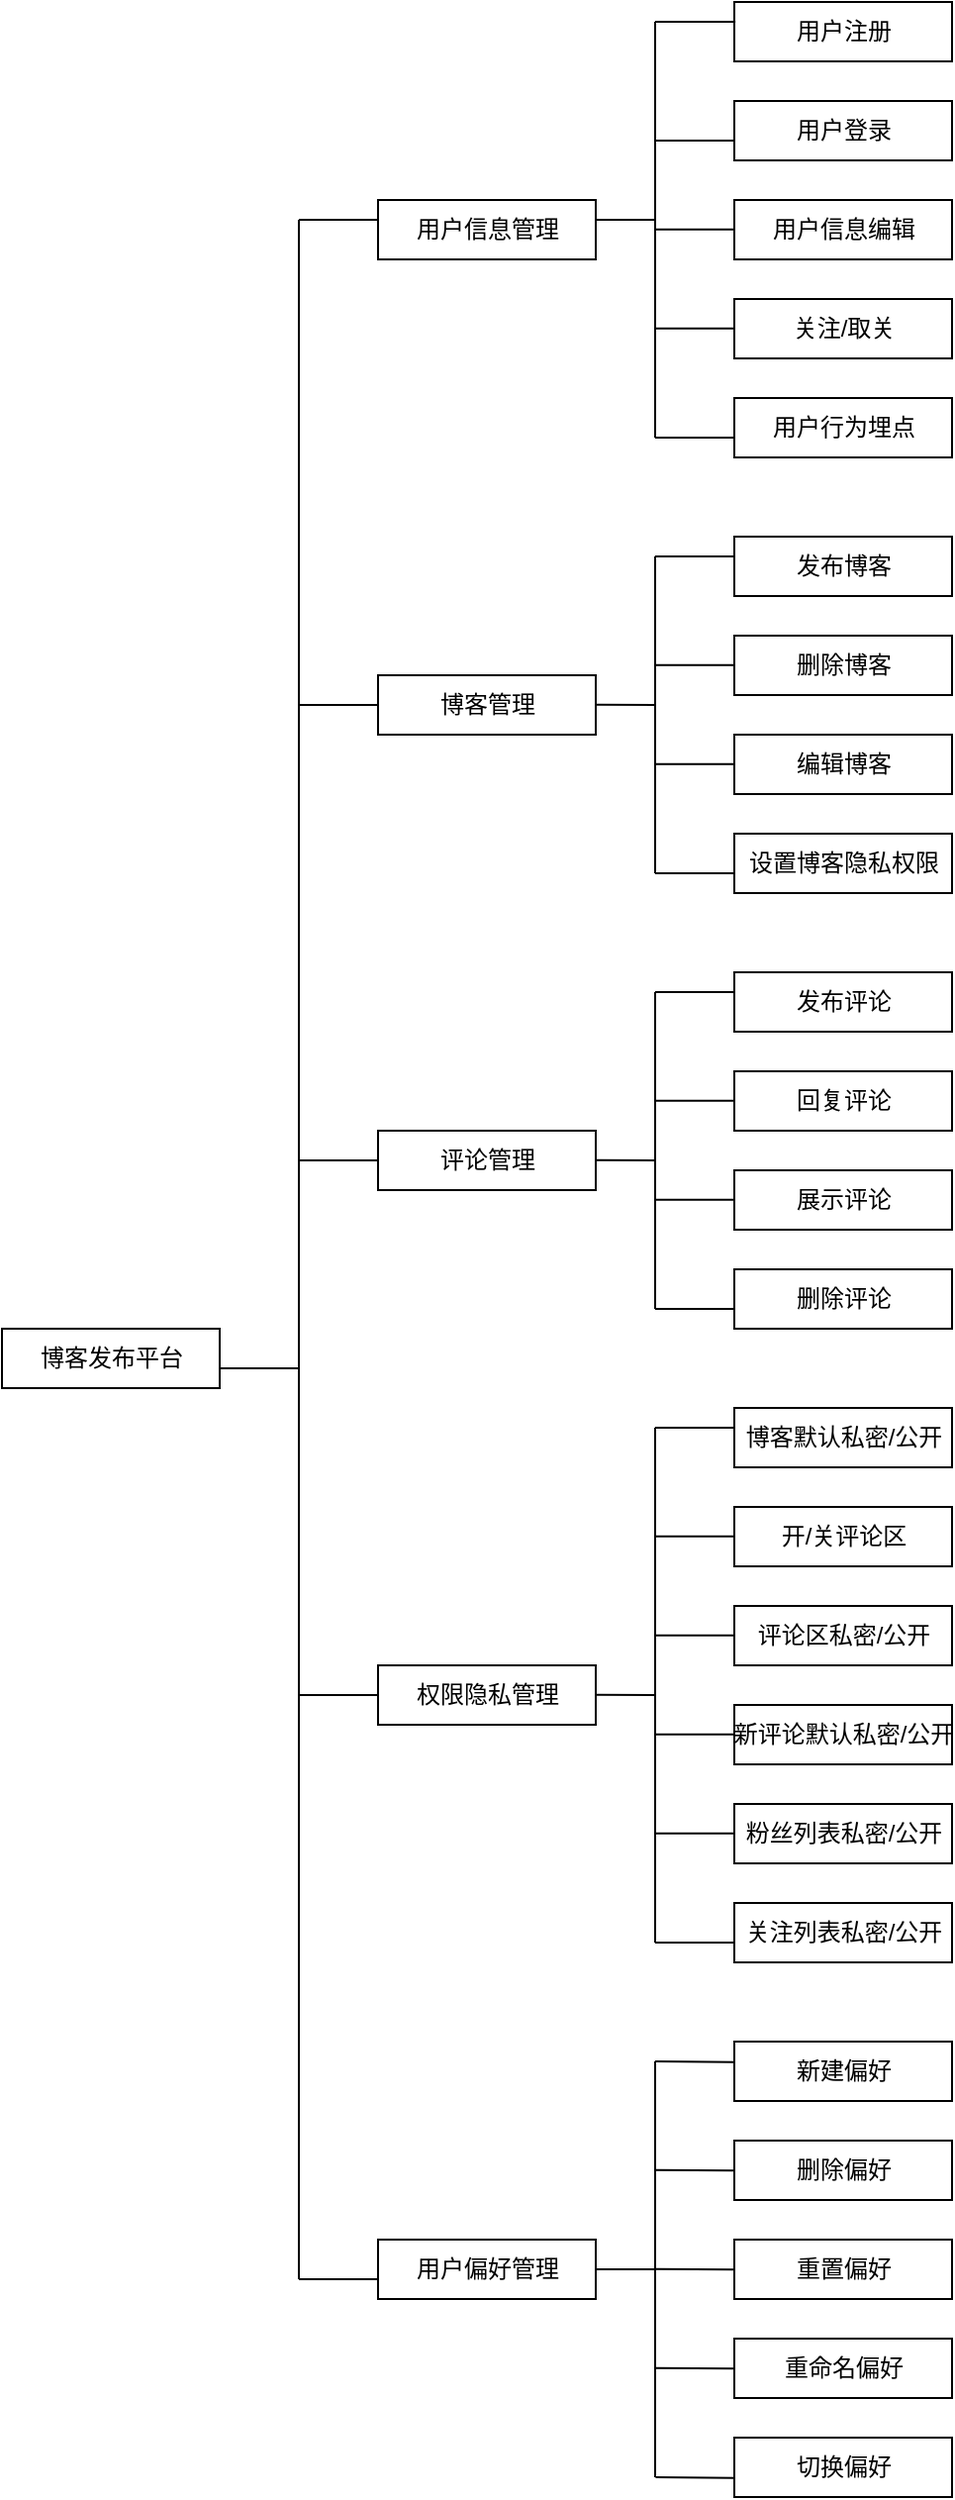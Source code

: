 <mxfile version="17.1.2" type="github">
  <diagram id="d-U0d1p46qxexb8Z6TgB" name="第 1 页">
    <mxGraphModel dx="1093" dy="556" grid="1" gridSize="10" guides="1" tooltips="1" connect="1" arrows="1" fold="1" page="1" pageScale="1" pageWidth="827" pageHeight="1169" math="0" shadow="0">
      <root>
        <mxCell id="0" />
        <mxCell id="1" parent="0" />
        <mxCell id="C9Y4gFjEJ6BBRUexVg0w-2" value="博客发布平台" style="html=1;" vertex="1" parent="1">
          <mxGeometry x="10" y="670" width="110" height="30" as="geometry" />
        </mxCell>
        <mxCell id="C9Y4gFjEJ6BBRUexVg0w-4" value="用户信息管理" style="html=1;" vertex="1" parent="1">
          <mxGeometry x="200" y="100" width="110" height="30" as="geometry" />
        </mxCell>
        <mxCell id="C9Y4gFjEJ6BBRUexVg0w-5" value="博客管理" style="html=1;" vertex="1" parent="1">
          <mxGeometry x="200" y="340" width="110" height="30" as="geometry" />
        </mxCell>
        <mxCell id="C9Y4gFjEJ6BBRUexVg0w-6" value="评论管理" style="html=1;" vertex="1" parent="1">
          <mxGeometry x="200" y="570" width="110" height="30" as="geometry" />
        </mxCell>
        <mxCell id="C9Y4gFjEJ6BBRUexVg0w-7" value="权限隐私管理" style="html=1;" vertex="1" parent="1">
          <mxGeometry x="200" y="840" width="110" height="30" as="geometry" />
        </mxCell>
        <mxCell id="C9Y4gFjEJ6BBRUexVg0w-8" value="用户偏好管理" style="html=1;" vertex="1" parent="1">
          <mxGeometry x="200" y="1130" width="110" height="30" as="geometry" />
        </mxCell>
        <mxCell id="C9Y4gFjEJ6BBRUexVg0w-10" value="用户登录" style="html=1;" vertex="1" parent="1">
          <mxGeometry x="380" y="50" width="110" height="30" as="geometry" />
        </mxCell>
        <mxCell id="C9Y4gFjEJ6BBRUexVg0w-11" value="用户注册" style="html=1;" vertex="1" parent="1">
          <mxGeometry x="380" width="110" height="30" as="geometry" />
        </mxCell>
        <mxCell id="C9Y4gFjEJ6BBRUexVg0w-12" value="关注/取关" style="html=1;" vertex="1" parent="1">
          <mxGeometry x="380" y="150" width="110" height="30" as="geometry" />
        </mxCell>
        <mxCell id="C9Y4gFjEJ6BBRUexVg0w-13" value="用户信息编辑" style="html=1;" vertex="1" parent="1">
          <mxGeometry x="380" y="100" width="110" height="30" as="geometry" />
        </mxCell>
        <mxCell id="C9Y4gFjEJ6BBRUexVg0w-15" value="用户行为埋点" style="html=1;" vertex="1" parent="1">
          <mxGeometry x="380" y="200" width="110" height="30" as="geometry" />
        </mxCell>
        <mxCell id="C9Y4gFjEJ6BBRUexVg0w-17" value="编辑博客" style="html=1;" vertex="1" parent="1">
          <mxGeometry x="380" y="370" width="110" height="30" as="geometry" />
        </mxCell>
        <mxCell id="C9Y4gFjEJ6BBRUexVg0w-18" value="发布博客" style="html=1;" vertex="1" parent="1">
          <mxGeometry x="380" y="270" width="110" height="30" as="geometry" />
        </mxCell>
        <mxCell id="C9Y4gFjEJ6BBRUexVg0w-19" value="设置博客隐私权限" style="html=1;" vertex="1" parent="1">
          <mxGeometry x="380" y="420" width="110" height="30" as="geometry" />
        </mxCell>
        <mxCell id="C9Y4gFjEJ6BBRUexVg0w-20" value="删除博客" style="html=1;" vertex="1" parent="1">
          <mxGeometry x="380" y="320" width="110" height="30" as="geometry" />
        </mxCell>
        <mxCell id="C9Y4gFjEJ6BBRUexVg0w-22" value="发布评论" style="html=1;" vertex="1" parent="1">
          <mxGeometry x="380" y="490" width="110" height="30" as="geometry" />
        </mxCell>
        <mxCell id="C9Y4gFjEJ6BBRUexVg0w-23" value="展示评论" style="html=1;" vertex="1" parent="1">
          <mxGeometry x="380" y="590" width="110" height="30" as="geometry" />
        </mxCell>
        <mxCell id="C9Y4gFjEJ6BBRUexVg0w-24" value="删除评论" style="html=1;" vertex="1" parent="1">
          <mxGeometry x="380" y="640" width="110" height="30" as="geometry" />
        </mxCell>
        <mxCell id="C9Y4gFjEJ6BBRUexVg0w-25" value="回复评论" style="html=1;" vertex="1" parent="1">
          <mxGeometry x="380" y="540" width="110" height="30" as="geometry" />
        </mxCell>
        <mxCell id="C9Y4gFjEJ6BBRUexVg0w-26" value="博客默认私密/公开" style="html=1;" vertex="1" parent="1">
          <mxGeometry x="380" y="710" width="110" height="30" as="geometry" />
        </mxCell>
        <mxCell id="C9Y4gFjEJ6BBRUexVg0w-27" value="评论区私密/公开" style="html=1;" vertex="1" parent="1">
          <mxGeometry x="380" y="810" width="110" height="30" as="geometry" />
        </mxCell>
        <mxCell id="C9Y4gFjEJ6BBRUexVg0w-28" value="开/关评论区" style="html=1;" vertex="1" parent="1">
          <mxGeometry x="380" y="760" width="110" height="30" as="geometry" />
        </mxCell>
        <mxCell id="C9Y4gFjEJ6BBRUexVg0w-29" value="粉丝列表私密/公开" style="html=1;" vertex="1" parent="1">
          <mxGeometry x="380" y="910" width="110" height="30" as="geometry" />
        </mxCell>
        <mxCell id="C9Y4gFjEJ6BBRUexVg0w-30" value="关注列表私密/公开" style="html=1;" vertex="1" parent="1">
          <mxGeometry x="380" y="960" width="110" height="30" as="geometry" />
        </mxCell>
        <mxCell id="C9Y4gFjEJ6BBRUexVg0w-31" value="新评论默认私密/公开" style="html=1;" vertex="1" parent="1">
          <mxGeometry x="380" y="860" width="110" height="30" as="geometry" />
        </mxCell>
        <mxCell id="C9Y4gFjEJ6BBRUexVg0w-32" value="新建偏好" style="html=1;" vertex="1" parent="1">
          <mxGeometry x="380" y="1030" width="110" height="30" as="geometry" />
        </mxCell>
        <mxCell id="C9Y4gFjEJ6BBRUexVg0w-34" value="重命名偏好" style="html=1;" vertex="1" parent="1">
          <mxGeometry x="380" y="1180" width="110" height="30" as="geometry" />
        </mxCell>
        <mxCell id="C9Y4gFjEJ6BBRUexVg0w-35" value="删除偏好" style="html=1;" vertex="1" parent="1">
          <mxGeometry x="380" y="1080" width="110" height="30" as="geometry" />
        </mxCell>
        <mxCell id="C9Y4gFjEJ6BBRUexVg0w-36" value="切换偏好" style="html=1;" vertex="1" parent="1">
          <mxGeometry x="380" y="1230" width="110" height="30" as="geometry" />
        </mxCell>
        <mxCell id="C9Y4gFjEJ6BBRUexVg0w-37" value="重置偏好" style="html=1;" vertex="1" parent="1">
          <mxGeometry x="380" y="1130" width="110" height="30" as="geometry" />
        </mxCell>
        <mxCell id="C9Y4gFjEJ6BBRUexVg0w-38" value="" style="endArrow=none;html=1;rounded=0;" edge="1" parent="1">
          <mxGeometry width="50" height="50" relative="1" as="geometry">
            <mxPoint x="160" y="1150" as="sourcePoint" />
            <mxPoint x="160" y="110" as="targetPoint" />
          </mxGeometry>
        </mxCell>
        <mxCell id="C9Y4gFjEJ6BBRUexVg0w-39" value="" style="endArrow=none;html=1;rounded=0;" edge="1" parent="1">
          <mxGeometry width="50" height="50" relative="1" as="geometry">
            <mxPoint x="120" y="690" as="sourcePoint" />
            <mxPoint x="160" y="690" as="targetPoint" />
          </mxGeometry>
        </mxCell>
        <mxCell id="C9Y4gFjEJ6BBRUexVg0w-40" value="" style="endArrow=none;html=1;rounded=0;entryX=0;entryY=0.5;entryDx=0;entryDy=0;" edge="1" parent="1" target="C9Y4gFjEJ6BBRUexVg0w-5">
          <mxGeometry width="50" height="50" relative="1" as="geometry">
            <mxPoint x="160" y="355" as="sourcePoint" />
            <mxPoint x="200" y="360" as="targetPoint" />
          </mxGeometry>
        </mxCell>
        <mxCell id="C9Y4gFjEJ6BBRUexVg0w-41" value="" style="endArrow=none;html=1;rounded=0;" edge="1" parent="1">
          <mxGeometry width="50" height="50" relative="1" as="geometry">
            <mxPoint x="160" y="110" as="sourcePoint" />
            <mxPoint x="200" y="110" as="targetPoint" />
          </mxGeometry>
        </mxCell>
        <mxCell id="C9Y4gFjEJ6BBRUexVg0w-42" value="" style="endArrow=none;html=1;rounded=0;entryX=0;entryY=0.5;entryDx=0;entryDy=0;" edge="1" parent="1" target="C9Y4gFjEJ6BBRUexVg0w-6">
          <mxGeometry width="50" height="50" relative="1" as="geometry">
            <mxPoint x="160" y="585" as="sourcePoint" />
            <mxPoint x="680" y="160" as="targetPoint" />
          </mxGeometry>
        </mxCell>
        <mxCell id="C9Y4gFjEJ6BBRUexVg0w-43" value="" style="endArrow=none;html=1;rounded=0;" edge="1" parent="1">
          <mxGeometry width="50" height="50" relative="1" as="geometry">
            <mxPoint x="310" y="110" as="sourcePoint" />
            <mxPoint x="340" y="110" as="targetPoint" />
          </mxGeometry>
        </mxCell>
        <mxCell id="C9Y4gFjEJ6BBRUexVg0w-44" value="" style="endArrow=none;html=1;rounded=0;" edge="1" parent="1">
          <mxGeometry width="50" height="50" relative="1" as="geometry">
            <mxPoint x="340" y="220" as="sourcePoint" />
            <mxPoint x="340" y="10" as="targetPoint" />
          </mxGeometry>
        </mxCell>
        <mxCell id="C9Y4gFjEJ6BBRUexVg0w-48" value="" style="endArrow=none;html=1;rounded=0;" edge="1" parent="1">
          <mxGeometry width="50" height="50" relative="1" as="geometry">
            <mxPoint x="160" y="1150" as="sourcePoint" />
            <mxPoint x="200" y="1150" as="targetPoint" />
          </mxGeometry>
        </mxCell>
        <mxCell id="C9Y4gFjEJ6BBRUexVg0w-50" value="" style="endArrow=none;html=1;rounded=0;entryX=0;entryY=0.5;entryDx=0;entryDy=0;" edge="1" parent="1" target="C9Y4gFjEJ6BBRUexVg0w-7">
          <mxGeometry width="50" height="50" relative="1" as="geometry">
            <mxPoint x="160" y="855" as="sourcePoint" />
            <mxPoint x="240" y="720" as="targetPoint" />
          </mxGeometry>
        </mxCell>
        <mxCell id="C9Y4gFjEJ6BBRUexVg0w-51" value="" style="endArrow=none;html=1;rounded=0;entryX=0.005;entryY=0.335;entryDx=0;entryDy=0;entryPerimeter=0;" edge="1" parent="1" target="C9Y4gFjEJ6BBRUexVg0w-11">
          <mxGeometry width="50" height="50" relative="1" as="geometry">
            <mxPoint x="340" y="10" as="sourcePoint" />
            <mxPoint x="390" y="-40" as="targetPoint" />
          </mxGeometry>
        </mxCell>
        <mxCell id="C9Y4gFjEJ6BBRUexVg0w-52" value="" style="endArrow=none;html=1;rounded=0;exitX=1;exitY=0.5;exitDx=0;exitDy=0;" edge="1" parent="1" source="C9Y4gFjEJ6BBRUexVg0w-8">
          <mxGeometry width="50" height="50" relative="1" as="geometry">
            <mxPoint x="240" y="1080" as="sourcePoint" />
            <mxPoint x="340" y="1145" as="targetPoint" />
          </mxGeometry>
        </mxCell>
        <mxCell id="C9Y4gFjEJ6BBRUexVg0w-57" value="" style="endArrow=none;html=1;rounded=0;" edge="1" parent="1">
          <mxGeometry width="50" height="50" relative="1" as="geometry">
            <mxPoint x="340" y="70" as="sourcePoint" />
            <mxPoint x="380" y="70" as="targetPoint" />
          </mxGeometry>
        </mxCell>
        <mxCell id="C9Y4gFjEJ6BBRUexVg0w-64" value="" style="endArrow=none;html=1;rounded=0;" edge="1" parent="1">
          <mxGeometry width="50" height="50" relative="1" as="geometry">
            <mxPoint x="340" y="114.89" as="sourcePoint" />
            <mxPoint x="380" y="114.89" as="targetPoint" />
          </mxGeometry>
        </mxCell>
        <mxCell id="C9Y4gFjEJ6BBRUexVg0w-65" value="" style="endArrow=none;html=1;rounded=0;" edge="1" parent="1">
          <mxGeometry width="50" height="50" relative="1" as="geometry">
            <mxPoint x="340" y="164.89" as="sourcePoint" />
            <mxPoint x="380" y="164.89" as="targetPoint" />
          </mxGeometry>
        </mxCell>
        <mxCell id="C9Y4gFjEJ6BBRUexVg0w-66" value="" style="endArrow=none;html=1;rounded=0;" edge="1" parent="1">
          <mxGeometry width="50" height="50" relative="1" as="geometry">
            <mxPoint x="340" y="220" as="sourcePoint" />
            <mxPoint x="380" y="220" as="targetPoint" />
          </mxGeometry>
        </mxCell>
        <mxCell id="C9Y4gFjEJ6BBRUexVg0w-67" value="" style="endArrow=none;html=1;rounded=0;" edge="1" parent="1">
          <mxGeometry width="50" height="50" relative="1" as="geometry">
            <mxPoint x="340" y="440" as="sourcePoint" />
            <mxPoint x="340" y="280" as="targetPoint" />
          </mxGeometry>
        </mxCell>
        <mxCell id="C9Y4gFjEJ6BBRUexVg0w-68" value="" style="endArrow=none;html=1;rounded=0;" edge="1" parent="1">
          <mxGeometry width="50" height="50" relative="1" as="geometry">
            <mxPoint x="310" y="354.82" as="sourcePoint" />
            <mxPoint x="340" y="355" as="targetPoint" />
          </mxGeometry>
        </mxCell>
        <mxCell id="C9Y4gFjEJ6BBRUexVg0w-69" value="" style="endArrow=none;html=1;rounded=0;" edge="1" parent="1">
          <mxGeometry width="50" height="50" relative="1" as="geometry">
            <mxPoint x="340" y="280" as="sourcePoint" />
            <mxPoint x="380" y="280" as="targetPoint" />
          </mxGeometry>
        </mxCell>
        <mxCell id="C9Y4gFjEJ6BBRUexVg0w-70" value="" style="endArrow=none;html=1;rounded=0;" edge="1" parent="1">
          <mxGeometry width="50" height="50" relative="1" as="geometry">
            <mxPoint x="340" y="334.82" as="sourcePoint" />
            <mxPoint x="380" y="334.82" as="targetPoint" />
          </mxGeometry>
        </mxCell>
        <mxCell id="C9Y4gFjEJ6BBRUexVg0w-71" value="" style="endArrow=none;html=1;rounded=0;" edge="1" parent="1">
          <mxGeometry width="50" height="50" relative="1" as="geometry">
            <mxPoint x="340" y="384.82" as="sourcePoint" />
            <mxPoint x="380" y="384.82" as="targetPoint" />
          </mxGeometry>
        </mxCell>
        <mxCell id="C9Y4gFjEJ6BBRUexVg0w-72" value="" style="endArrow=none;html=1;rounded=0;" edge="1" parent="1">
          <mxGeometry width="50" height="50" relative="1" as="geometry">
            <mxPoint x="340" y="440.0" as="sourcePoint" />
            <mxPoint x="380" y="440.0" as="targetPoint" />
          </mxGeometry>
        </mxCell>
        <mxCell id="C9Y4gFjEJ6BBRUexVg0w-73" value="" style="endArrow=none;html=1;rounded=0;" edge="1" parent="1">
          <mxGeometry width="50" height="50" relative="1" as="geometry">
            <mxPoint x="340" y="660" as="sourcePoint" />
            <mxPoint x="340" y="500" as="targetPoint" />
          </mxGeometry>
        </mxCell>
        <mxCell id="C9Y4gFjEJ6BBRUexVg0w-74" value="" style="endArrow=none;html=1;rounded=0;" edge="1" parent="1">
          <mxGeometry width="50" height="50" relative="1" as="geometry">
            <mxPoint x="310" y="584.82" as="sourcePoint" />
            <mxPoint x="340" y="585" as="targetPoint" />
          </mxGeometry>
        </mxCell>
        <mxCell id="C9Y4gFjEJ6BBRUexVg0w-75" value="" style="endArrow=none;html=1;rounded=0;" edge="1" parent="1">
          <mxGeometry width="50" height="50" relative="1" as="geometry">
            <mxPoint x="340" y="500" as="sourcePoint" />
            <mxPoint x="380" y="500" as="targetPoint" />
          </mxGeometry>
        </mxCell>
        <mxCell id="C9Y4gFjEJ6BBRUexVg0w-76" value="" style="endArrow=none;html=1;rounded=0;" edge="1" parent="1">
          <mxGeometry width="50" height="50" relative="1" as="geometry">
            <mxPoint x="340" y="554.82" as="sourcePoint" />
            <mxPoint x="380" y="554.82" as="targetPoint" />
          </mxGeometry>
        </mxCell>
        <mxCell id="C9Y4gFjEJ6BBRUexVg0w-77" value="" style="endArrow=none;html=1;rounded=0;" edge="1" parent="1">
          <mxGeometry width="50" height="50" relative="1" as="geometry">
            <mxPoint x="340" y="604.82" as="sourcePoint" />
            <mxPoint x="380" y="604.82" as="targetPoint" />
          </mxGeometry>
        </mxCell>
        <mxCell id="C9Y4gFjEJ6BBRUexVg0w-78" value="" style="endArrow=none;html=1;rounded=0;" edge="1" parent="1">
          <mxGeometry width="50" height="50" relative="1" as="geometry">
            <mxPoint x="340" y="660" as="sourcePoint" />
            <mxPoint x="380" y="660" as="targetPoint" />
          </mxGeometry>
        </mxCell>
        <mxCell id="C9Y4gFjEJ6BBRUexVg0w-79" value="" style="endArrow=none;html=1;rounded=0;" edge="1" parent="1">
          <mxGeometry width="50" height="50" relative="1" as="geometry">
            <mxPoint x="340" y="980" as="sourcePoint" />
            <mxPoint x="340" y="720" as="targetPoint" />
          </mxGeometry>
        </mxCell>
        <mxCell id="C9Y4gFjEJ6BBRUexVg0w-80" value="" style="endArrow=none;html=1;rounded=0;" edge="1" parent="1">
          <mxGeometry width="50" height="50" relative="1" as="geometry">
            <mxPoint x="310" y="854.82" as="sourcePoint" />
            <mxPoint x="340" y="855" as="targetPoint" />
          </mxGeometry>
        </mxCell>
        <mxCell id="C9Y4gFjEJ6BBRUexVg0w-81" value="" style="endArrow=none;html=1;rounded=0;" edge="1" parent="1">
          <mxGeometry width="50" height="50" relative="1" as="geometry">
            <mxPoint x="340" y="720" as="sourcePoint" />
            <mxPoint x="380" y="720" as="targetPoint" />
          </mxGeometry>
        </mxCell>
        <mxCell id="C9Y4gFjEJ6BBRUexVg0w-82" value="" style="endArrow=none;html=1;rounded=0;" edge="1" parent="1">
          <mxGeometry width="50" height="50" relative="1" as="geometry">
            <mxPoint x="340" y="774.82" as="sourcePoint" />
            <mxPoint x="380" y="774.82" as="targetPoint" />
          </mxGeometry>
        </mxCell>
        <mxCell id="C9Y4gFjEJ6BBRUexVg0w-83" value="" style="endArrow=none;html=1;rounded=0;" edge="1" parent="1">
          <mxGeometry width="50" height="50" relative="1" as="geometry">
            <mxPoint x="340" y="824.82" as="sourcePoint" />
            <mxPoint x="380" y="824.82" as="targetPoint" />
          </mxGeometry>
        </mxCell>
        <mxCell id="C9Y4gFjEJ6BBRUexVg0w-84" value="" style="endArrow=none;html=1;rounded=0;" edge="1" parent="1">
          <mxGeometry width="50" height="50" relative="1" as="geometry">
            <mxPoint x="340" y="874.82" as="sourcePoint" />
            <mxPoint x="380" y="874.82" as="targetPoint" />
          </mxGeometry>
        </mxCell>
        <mxCell id="C9Y4gFjEJ6BBRUexVg0w-85" value="" style="endArrow=none;html=1;rounded=0;" edge="1" parent="1">
          <mxGeometry width="50" height="50" relative="1" as="geometry">
            <mxPoint x="340" y="924.82" as="sourcePoint" />
            <mxPoint x="380" y="924.82" as="targetPoint" />
          </mxGeometry>
        </mxCell>
        <mxCell id="C9Y4gFjEJ6BBRUexVg0w-86" value="" style="endArrow=none;html=1;rounded=0;" edge="1" parent="1">
          <mxGeometry width="50" height="50" relative="1" as="geometry">
            <mxPoint x="340" y="980.0" as="sourcePoint" />
            <mxPoint x="380" y="980.0" as="targetPoint" />
          </mxGeometry>
        </mxCell>
        <mxCell id="C9Y4gFjEJ6BBRUexVg0w-87" value="" style="endArrow=none;html=1;rounded=0;" edge="1" parent="1">
          <mxGeometry width="50" height="50" relative="1" as="geometry">
            <mxPoint x="340" y="1250" as="sourcePoint" />
            <mxPoint x="340" y="1040" as="targetPoint" />
          </mxGeometry>
        </mxCell>
        <mxCell id="C9Y4gFjEJ6BBRUexVg0w-88" value="" style="endArrow=none;html=1;rounded=0;exitX=1;exitY=0.5;exitDx=0;exitDy=0;entryX=-0.002;entryY=0.345;entryDx=0;entryDy=0;entryPerimeter=0;" edge="1" parent="1" target="C9Y4gFjEJ6BBRUexVg0w-32">
          <mxGeometry width="50" height="50" relative="1" as="geometry">
            <mxPoint x="340" y="1040" as="sourcePoint" />
            <mxPoint x="370" y="1040" as="targetPoint" />
          </mxGeometry>
        </mxCell>
        <mxCell id="C9Y4gFjEJ6BBRUexVg0w-89" value="" style="endArrow=none;html=1;rounded=0;exitX=1;exitY=0.5;exitDx=0;exitDy=0;entryX=-0.002;entryY=0.345;entryDx=0;entryDy=0;entryPerimeter=0;" edge="1" parent="1">
          <mxGeometry width="50" height="50" relative="1" as="geometry">
            <mxPoint x="340.22" y="1094.82" as="sourcePoint" />
            <mxPoint x="380" y="1095.17" as="targetPoint" />
          </mxGeometry>
        </mxCell>
        <mxCell id="C9Y4gFjEJ6BBRUexVg0w-90" value="" style="endArrow=none;html=1;rounded=0;exitX=1;exitY=0.5;exitDx=0;exitDy=0;entryX=-0.002;entryY=0.345;entryDx=0;entryDy=0;entryPerimeter=0;" edge="1" parent="1">
          <mxGeometry width="50" height="50" relative="1" as="geometry">
            <mxPoint x="340.22" y="1144.82" as="sourcePoint" />
            <mxPoint x="380" y="1145.17" as="targetPoint" />
          </mxGeometry>
        </mxCell>
        <mxCell id="C9Y4gFjEJ6BBRUexVg0w-91" value="" style="endArrow=none;html=1;rounded=0;exitX=1;exitY=0.5;exitDx=0;exitDy=0;entryX=-0.002;entryY=0.345;entryDx=0;entryDy=0;entryPerimeter=0;" edge="1" parent="1">
          <mxGeometry width="50" height="50" relative="1" as="geometry">
            <mxPoint x="340.22" y="1194.82" as="sourcePoint" />
            <mxPoint x="380" y="1195.17" as="targetPoint" />
          </mxGeometry>
        </mxCell>
        <mxCell id="C9Y4gFjEJ6BBRUexVg0w-92" value="" style="endArrow=none;html=1;rounded=0;exitX=1;exitY=0.5;exitDx=0;exitDy=0;entryX=-0.002;entryY=0.345;entryDx=0;entryDy=0;entryPerimeter=0;" edge="1" parent="1">
          <mxGeometry width="50" height="50" relative="1" as="geometry">
            <mxPoint x="340.22" y="1250" as="sourcePoint" />
            <mxPoint x="380" y="1250.35" as="targetPoint" />
          </mxGeometry>
        </mxCell>
      </root>
    </mxGraphModel>
  </diagram>
</mxfile>
